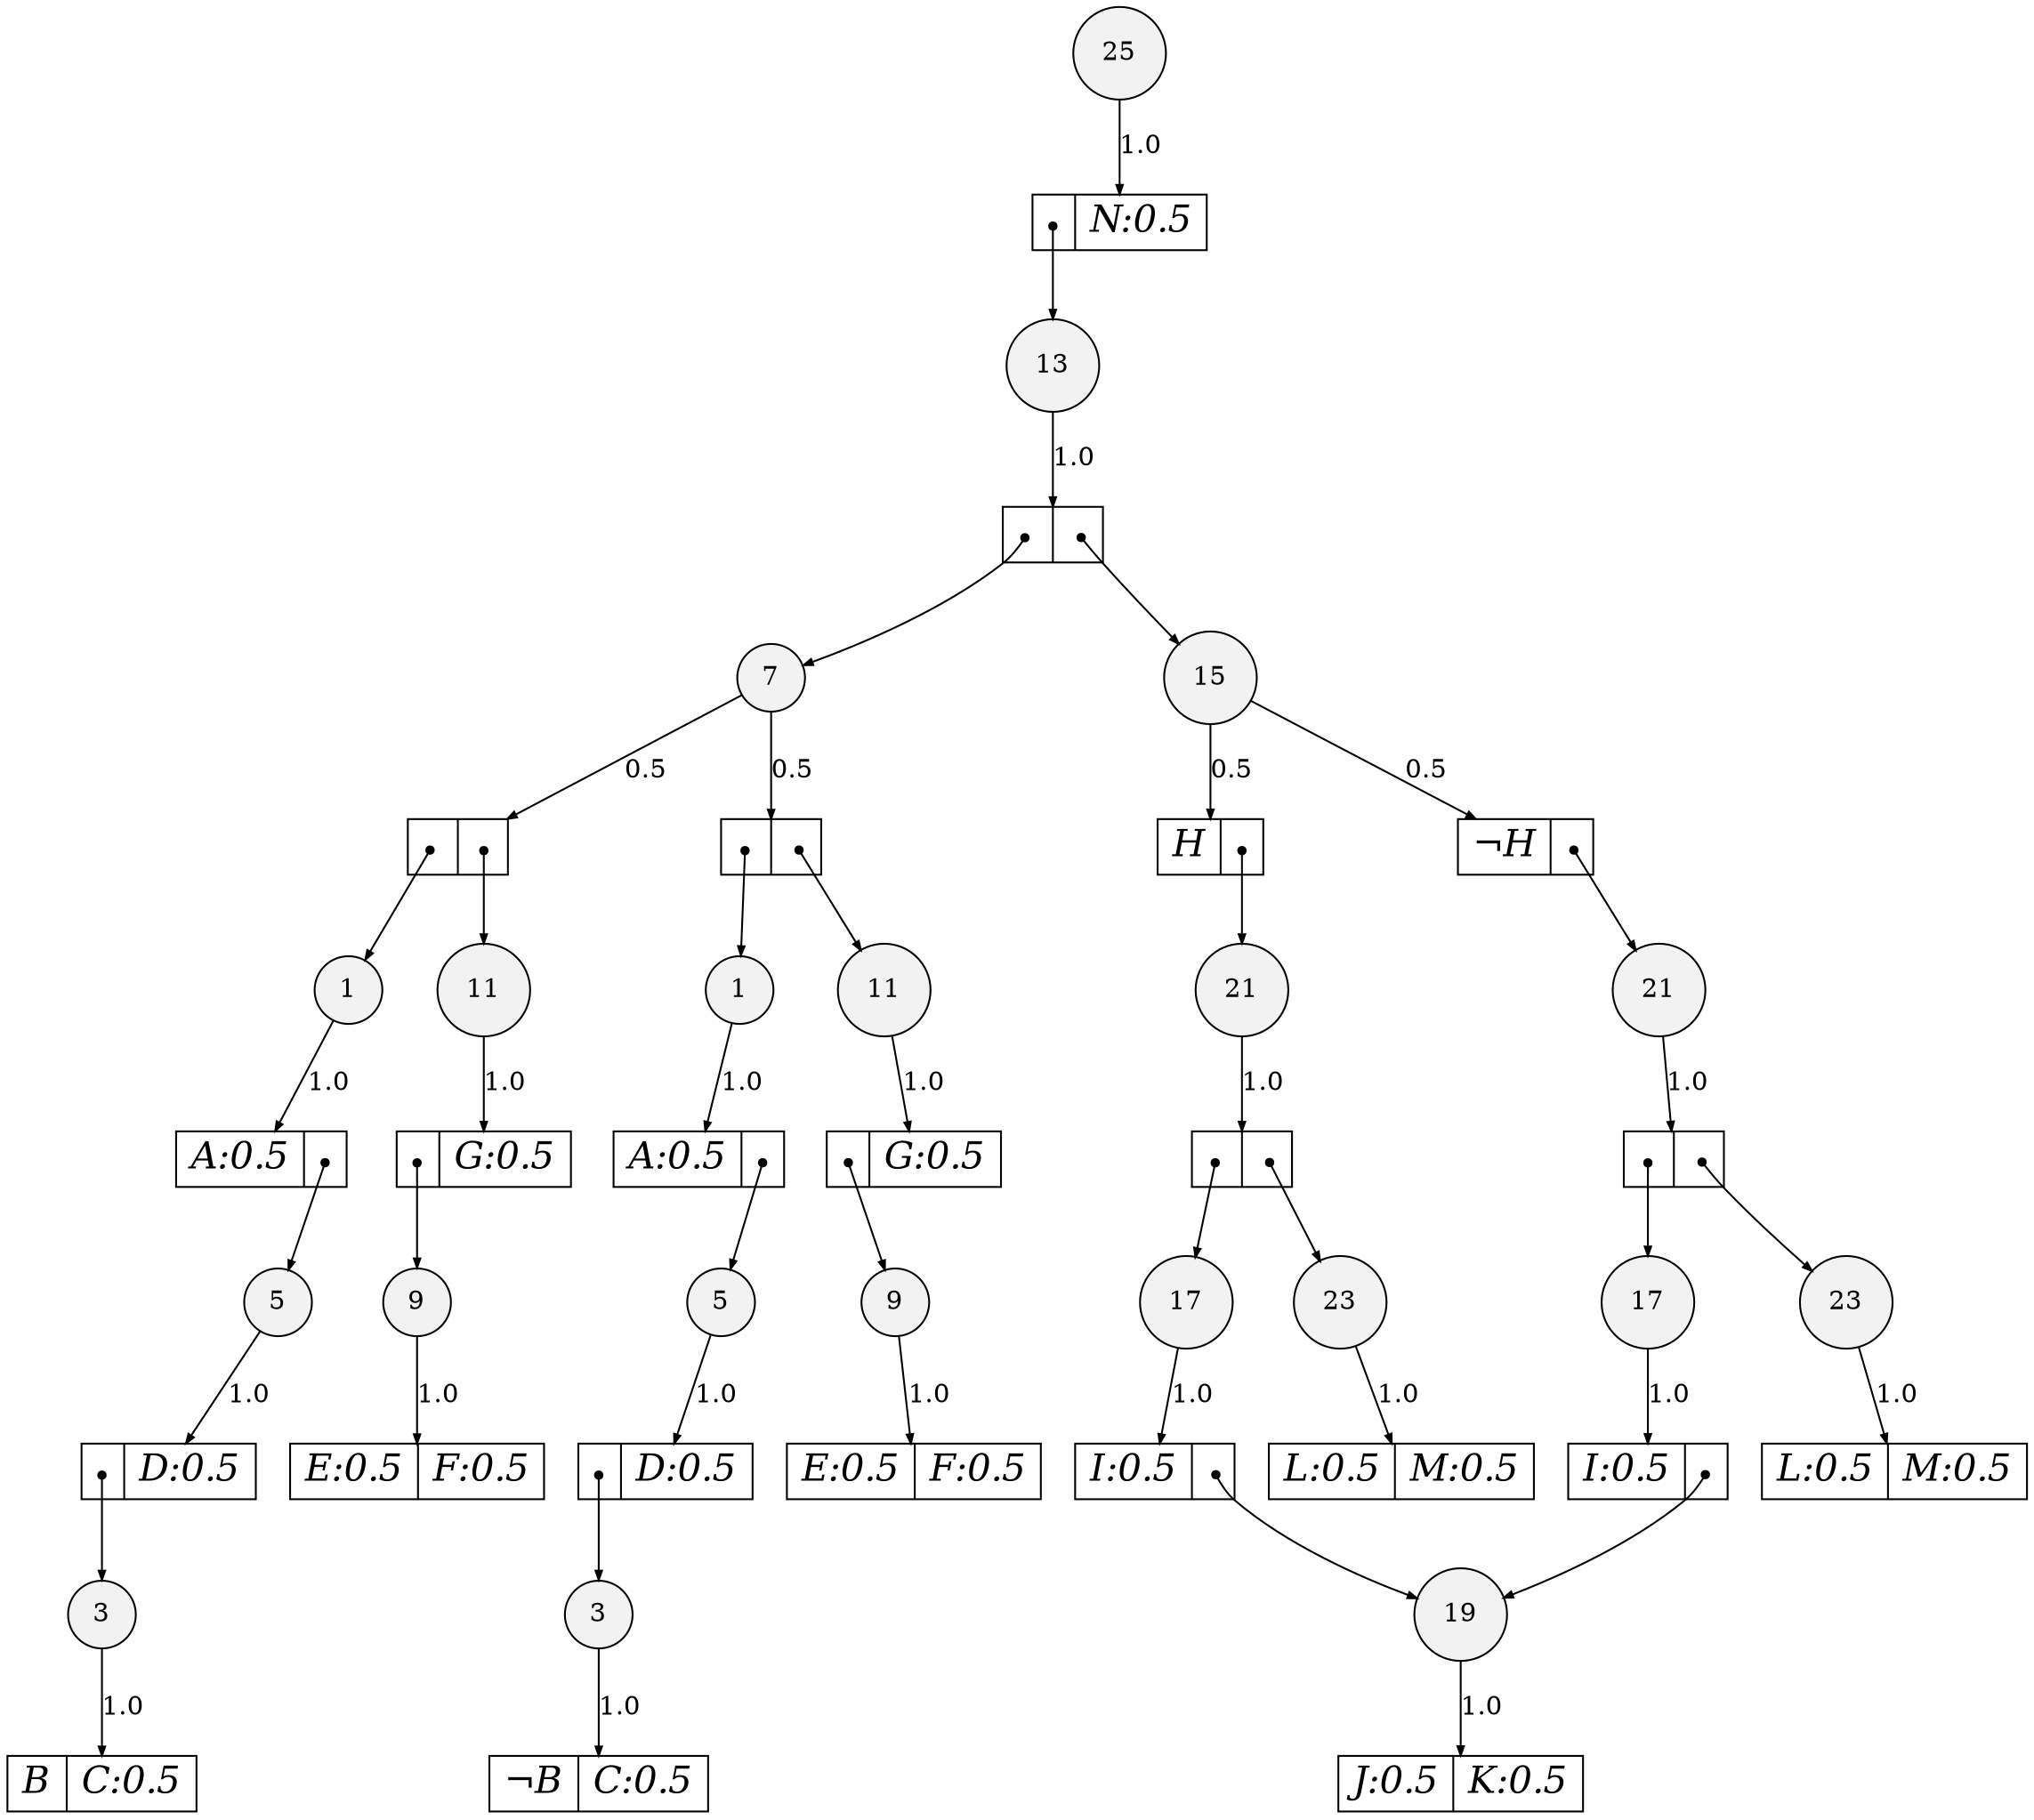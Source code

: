 digraph sdd {

overlap=false

      n19 [label= "19",style=filled,fillcolor=gray95,shape=circle,height=.25,width=.25];
n19e0
    [label= "<L>J:0.5|<R>K:0.5",
    shape=record,
    fontsize=20,
    fontname="Times-Italic",
    fillcolor=white,
    style=filled,
    fixedsize=false,
    height=.30];

                                       n19->n19e0 [arrowsize=.50, label="1.0"];

n75 [label= "3",style=filled,fillcolor=gray95,shape=circle,height=.25,width=.25];
n75e0
    [label= "<L>&not;B|<R>C:0.5",
    shape=record,
    fontsize=20,
    fontname="Times-Italic",
    fillcolor=white,
    style=filled,
    fixedsize=false,
    height=.30];

                                       n75->n75e0 [arrowsize=.50, label="1.0"];

n74 [label= "3",style=filled,fillcolor=gray95,shape=circle,height=.25,width=.25];
n74e0
    [label= "<L>B|<R>C:0.5",
    shape=record,
    fontsize=20,
    fontname="Times-Italic",
    fillcolor=white,
    style=filled,
    fixedsize=false,
    height=.30];

                                       n74->n74e0 [arrowsize=.50, label="1.0"];

n57 [label= "23",style=filled,fillcolor=gray95,shape=circle,height=.25,width=.25];
n57e0
    [label= "<L>L:0.5|<R>M:0.5",
    shape=record,
    fontsize=20,
    fontname="Times-Italic",
    fillcolor=white,
    style=filled,
    fixedsize=false,
    height=.30];

                                       n57->n57e0 [arrowsize=.50, label="1.0"];

n59 [label= "17",style=filled,fillcolor=gray95,shape=circle,height=.25,width=.25];
n59e0
    [label= "<L>I:0.5|<R>",
    shape=record,
    fontsize=20,
    fontname="Times-Italic",
    fillcolor=white,
    style=filled,
    fixedsize=false,
    height=.30];

                                       n59->n59e0 [arrowsize=.50, label="1.0"];
n59e0:R:c->n19 [arrowsize=.50,tailclip=false,arrowtail=dot,dir=both];

n56 [label= "23",style=filled,fillcolor=gray95,shape=circle,height=.25,width=.25];
n56e0
    [label= "<L>L:0.5|<R>M:0.5",
    shape=record,
    fontsize=20,
    fontname="Times-Italic",
    fillcolor=white,
    style=filled,
    fixedsize=false,
    height=.30];

                                       n56->n56e0 [arrowsize=.50, label="1.0"];

n58 [label= "17",style=filled,fillcolor=gray95,shape=circle,height=.25,width=.25];
n58e0
    [label= "<L>I:0.5|<R>",
    shape=record,
    fontsize=20,
    fontname="Times-Italic",
    fillcolor=white,
    style=filled,
    fixedsize=false,
    height=.30];

                                       n58->n58e0 [arrowsize=.50, label="1.0"];
n58e0:R:c->n19 [arrowsize=.50,tailclip=false,arrowtail=dot,dir=both];

n79 [label= "9",style=filled,fillcolor=gray95,shape=circle,height=.25,width=.25];
n79e0
    [label= "<L>E:0.5|<R>F:0.5",
    shape=record,
    fontsize=20,
    fontname="Times-Italic",
    fillcolor=white,
    style=filled,
    fixedsize=false,
    height=.30];

                                       n79->n79e0 [arrowsize=.50, label="1.0"];

n81 [label= "5",style=filled,fillcolor=gray95,shape=circle,height=.25,width=.25];
n81e0
    [label= "<L>|<R>D:0.5",
    shape=record,
    fontsize=20,
    fontname="Times-Italic",
    fillcolor=white,
    style=filled,
    fixedsize=false,
    height=.30];

                                       n81->n81e0 [arrowsize=.50, label="1.0"];
n81e0:L:c->n75 [arrowsize=.50,tailclip=false,arrowtail=dot,dir=both];

n78 [label= "9",style=filled,fillcolor=gray95,shape=circle,height=.25,width=.25];
n78e0
    [label= "<L>E:0.5|<R>F:0.5",
    shape=record,
    fontsize=20,
    fontname="Times-Italic",
    fillcolor=white,
    style=filled,
    fixedsize=false,
    height=.30];

                                       n78->n78e0 [arrowsize=.50, label="1.0"];

n80 [label= "5",style=filled,fillcolor=gray95,shape=circle,height=.25,width=.25];
n80e0
    [label= "<L>|<R>D:0.5",
    shape=record,
    fontsize=20,
    fontname="Times-Italic",
    fillcolor=white,
    style=filled,
    fixedsize=false,
    height=.30];

                                       n80->n80e0 [arrowsize=.50, label="1.0"];
n80e0:L:c->n74 [arrowsize=.50,tailclip=false,arrowtail=dot,dir=both];

n61 [label= "21",style=filled,fillcolor=gray95,shape=circle,height=.25,width=.25];
n61e0
    [label= "<L>|<R>",
    shape=record,
    fontsize=20,
    fontname="Times-Italic",
    fillcolor=white,
    style=filled,
    fixedsize=false,
    height=.30];

                                       n61->n61e0 [arrowsize=.50, label="1.0"];
n61e0:L:c->n59 [arrowsize=.50,tailclip=false,arrowtail=dot,dir=both];
n61e0:R:c->n57 [arrowsize=.50,tailclip=false,arrowtail=dot,dir=both];

n60 [label= "21",style=filled,fillcolor=gray95,shape=circle,height=.25,width=.25];
n60e0
    [label= "<L>|<R>",
    shape=record,
    fontsize=20,
    fontname="Times-Italic",
    fillcolor=white,
    style=filled,
    fixedsize=false,
    height=.30];

                                       n60->n60e0 [arrowsize=.50, label="1.0"];
n60e0:L:c->n58 [arrowsize=.50,tailclip=false,arrowtail=dot,dir=both];
n60e0:R:c->n56 [arrowsize=.50,tailclip=false,arrowtail=dot,dir=both];

n85 [label= "11",style=filled,fillcolor=gray95,shape=circle,height=.25,width=.25];
n85e0
    [label= "<L>|<R>G:0.5",
    shape=record,
    fontsize=20,
    fontname="Times-Italic",
    fillcolor=white,
    style=filled,
    fixedsize=false,
    height=.30];

                                       n85->n85e0 [arrowsize=.50, label="1.0"];
n85e0:L:c->n79 [arrowsize=.50,tailclip=false,arrowtail=dot,dir=both];

n87 [label= "1",style=filled,fillcolor=gray95,shape=circle,height=.25,width=.25];
n87e0
    [label= "<L>A:0.5|<R>",
    shape=record,
    fontsize=20,
    fontname="Times-Italic",
    fillcolor=white,
    style=filled,
    fixedsize=false,
    height=.30];

                                       n87->n87e0 [arrowsize=.50, label="1.0"];
n87e0:R:c->n81 [arrowsize=.50,tailclip=false,arrowtail=dot,dir=both];

n84 [label= "11",style=filled,fillcolor=gray95,shape=circle,height=.25,width=.25];
n84e0
    [label= "<L>|<R>G:0.5",
    shape=record,
    fontsize=20,
    fontname="Times-Italic",
    fillcolor=white,
    style=filled,
    fixedsize=false,
    height=.30];

                                       n84->n84e0 [arrowsize=.50, label="1.0"];
n84e0:L:c->n78 [arrowsize=.50,tailclip=false,arrowtail=dot,dir=both];

n86 [label= "1",style=filled,fillcolor=gray95,shape=circle,height=.25,width=.25];
n86e0
    [label= "<L>A:0.5|<R>",
    shape=record,
    fontsize=20,
    fontname="Times-Italic",
    fillcolor=white,
    style=filled,
    fixedsize=false,
    height=.30];

                                       n86->n86e0 [arrowsize=.50, label="1.0"];
n86e0:R:c->n80 [arrowsize=.50,tailclip=false,arrowtail=dot,dir=both];

n49 [label= "15",style=filled,fillcolor=gray95,shape=circle,height=.25,width=.25];
n49e0
    [label= "<L>H|<R>",
    shape=record,
    fontsize=20,
    fontname="Times-Italic",
    fillcolor=white,
    style=filled,
    fixedsize=false,
    height=.30];

                                       n49->n49e0 [arrowsize=.50, label="0.5"];
n49e0:R:c->n60 [arrowsize=.50,tailclip=false,arrowtail=dot,dir=both];
n49e1
    [label= "<L>&not;H|<R>",
    shape=record,
    fontsize=20,
    fontname="Times-Italic",
    fillcolor=white,
    style=filled,
    fixedsize=false,
    height=.30];

                                       n49->n49e1 [arrowsize=.50, label="0.5"];
n49e1:R:c->n61 [arrowsize=.50,tailclip=false,arrowtail=dot,dir=both];

n50 [label= "7",style=filled,fillcolor=gray95,shape=circle,height=.25,width=.25];
n50e0
    [label= "<L>|<R>",
    shape=record,
    fontsize=20,
    fontname="Times-Italic",
    fillcolor=white,
    style=filled,
    fixedsize=false,
    height=.30];

                                       n50->n50e0 [arrowsize=.50, label="0.5"];
n50e0:L:c->n86 [arrowsize=.50,tailclip=false,arrowtail=dot,dir=both];
n50e0:R:c->n84 [arrowsize=.50,tailclip=false,arrowtail=dot,dir=both];
n50e1
    [label= "<L>|<R>",
    shape=record,
    fontsize=20,
    fontname="Times-Italic",
    fillcolor=white,
    style=filled,
    fixedsize=false,
    height=.30];

                                       n50->n50e1 [arrowsize=.50, label="0.5"];
n50e1:L:c->n87 [arrowsize=.50,tailclip=false,arrowtail=dot,dir=both];
n50e1:R:c->n85 [arrowsize=.50,tailclip=false,arrowtail=dot,dir=both];

n54 [label= "13",style=filled,fillcolor=gray95,shape=circle,height=.25,width=.25];
n54e0
    [label= "<L>|<R>",
    shape=record,
    fontsize=20,
    fontname="Times-Italic",
    fillcolor=white,
    style=filled,
    fixedsize=false,
    height=.30];

                                       n54->n54e0 [arrowsize=.50, label="1.0"];
n54e0:L:c->n50 [arrowsize=.50,tailclip=false,arrowtail=dot,dir=both];
n54e0:R:c->n49 [arrowsize=.50,tailclip=false,arrowtail=dot,dir=both];

n55 [label= "25",style=filled,fillcolor=gray95,shape=circle,height=.25,width=.25];
n55e0
    [label= "<L>|<R>N:0.5",
    shape=record,
    fontsize=20,
    fontname="Times-Italic",
    fillcolor=white,
    style=filled,
    fixedsize=false,
    height=.30];

                                       n55->n55e0 [arrowsize=.50, label="1.0"];
n55e0:L:c->n54 [arrowsize=.50,tailclip=false,arrowtail=dot,dir=both];


}